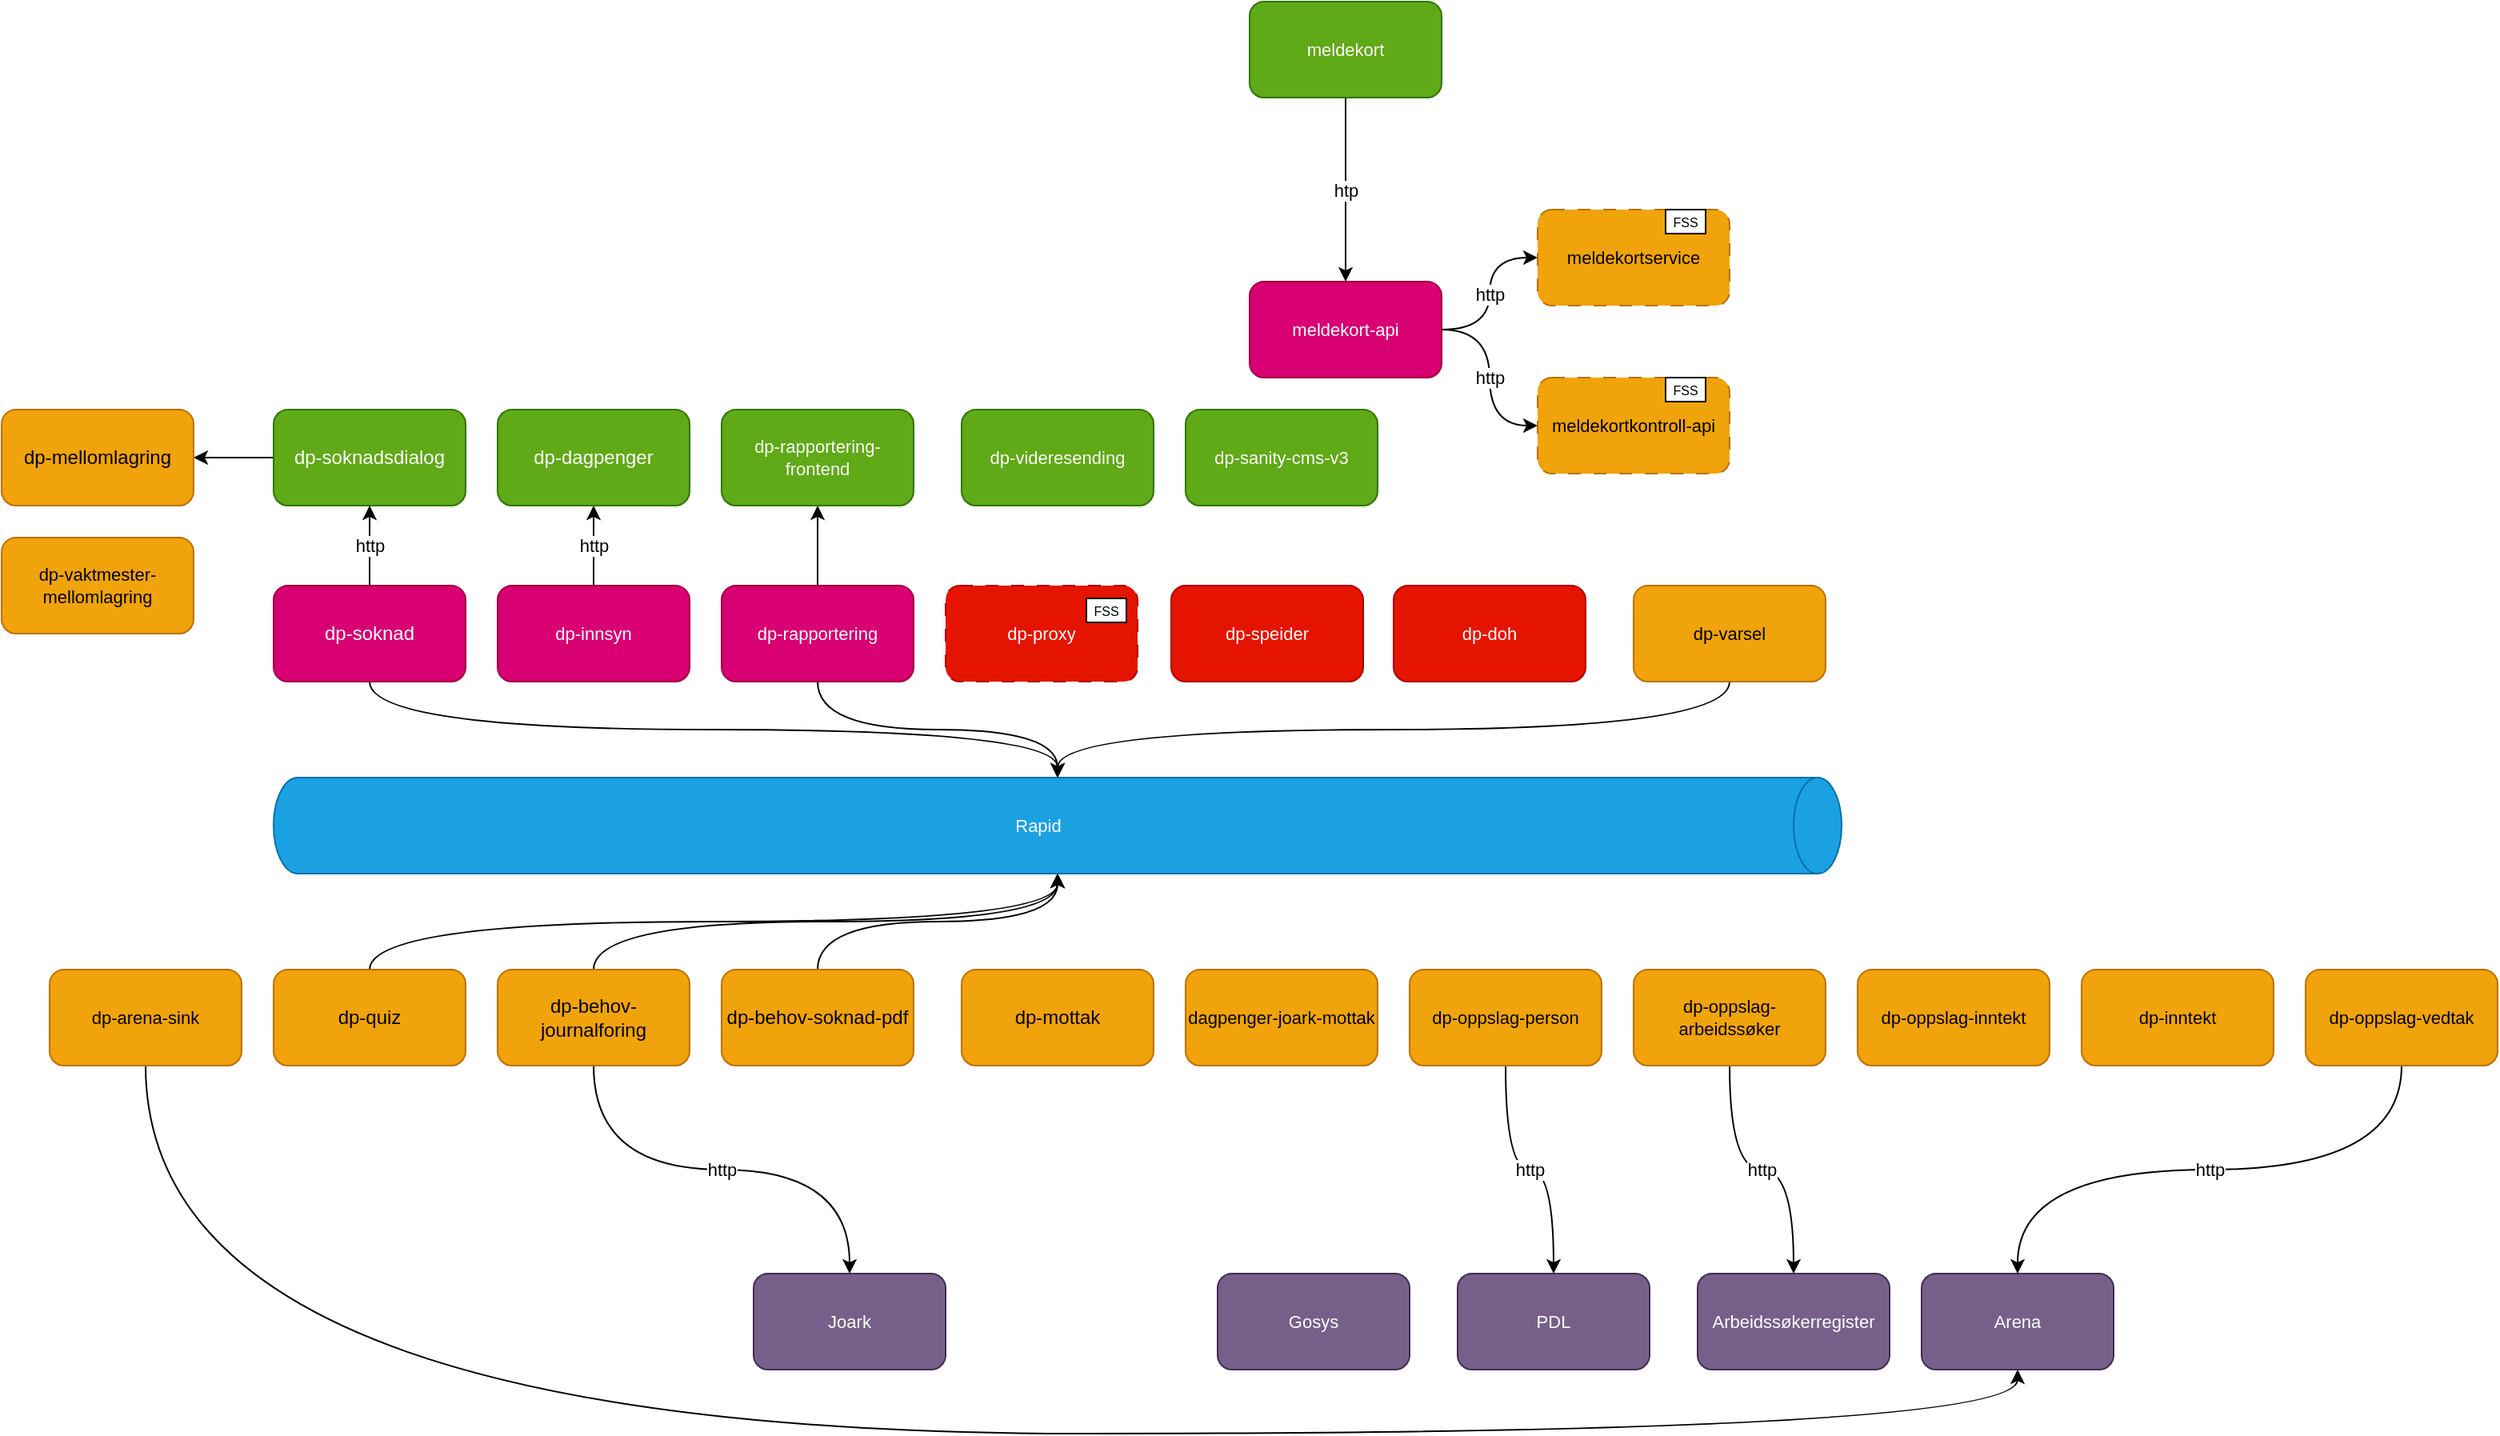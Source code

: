 <mxfile version="20.5.3" type="embed"><diagram id="-Lch-_9MEjzNEEFxBhNr" name="Page-1"><mxGraphModel dx="1672" dy="2272" grid="1" gridSize="10" guides="1" tooltips="1" connect="1" arrows="1" fold="1" page="1" pageScale="1" pageWidth="827" pageHeight="1169" math="0" shadow="0"><root><mxCell id="0"/><mxCell id="1" parent="0"/><mxCell id="21" style="edgeStyle=orthogonalEdgeStyle;shape=connector;curved=1;rounded=1;html=1;entryX=1;entryY=0.5;entryDx=0;entryDy=0;labelBackgroundColor=default;strokeColor=default;fontFamily=Helvetica;fontSize=11;fontColor=default;endArrow=classic;" parent="1" source="2" target="13" edge="1"><mxGeometry relative="1" as="geometry"><Array as="points"><mxPoint x="175" y="50"/><mxPoint x="175" y="50"/></Array></mxGeometry></mxCell><mxCell id="2" value="dp-soknadsdialog" style="rounded=1;whiteSpace=wrap;html=1;fillColor=#60a917;fontColor=#ffffff;strokeColor=#2D7600;" parent="1" vertex="1"><mxGeometry x="200" y="20" width="120" height="60" as="geometry"/></mxCell><mxCell id="16" style="edgeStyle=orthogonalEdgeStyle;shape=connector;curved=1;rounded=1;html=1;labelBackgroundColor=default;strokeColor=default;fontFamily=Helvetica;fontSize=11;fontColor=default;endArrow=classic;" parent="1" source="3" target="15" edge="1"><mxGeometry relative="1" as="geometry"/></mxCell><mxCell id="20" value="http" style="edgeStyle=orthogonalEdgeStyle;shape=connector;curved=1;rounded=1;html=1;entryX=0.5;entryY=1;entryDx=0;entryDy=0;labelBackgroundColor=default;strokeColor=default;fontFamily=Helvetica;fontSize=11;fontColor=default;endArrow=classic;" parent="1" source="3" target="2" edge="1"><mxGeometry relative="1" as="geometry"/></mxCell><mxCell id="3" value="dp-soknad" style="whiteSpace=wrap;html=1;rounded=1;fillColor=#d80073;fontColor=#ffffff;strokeColor=#A50040;" parent="1" vertex="1"><mxGeometry x="200" y="130" width="120" height="60" as="geometry"/></mxCell><mxCell id="17" style="edgeStyle=orthogonalEdgeStyle;shape=connector;curved=1;rounded=1;html=1;entryX=1;entryY=0.5;entryDx=0;entryDy=0;entryPerimeter=0;labelBackgroundColor=default;strokeColor=default;fontFamily=Helvetica;fontSize=11;fontColor=default;endArrow=classic;" parent="1" source="5" target="15" edge="1"><mxGeometry relative="1" as="geometry"/></mxCell><mxCell id="5" value="dp-quiz" style="whiteSpace=wrap;html=1;rounded=1;fillColor=#f0a30a;fontColor=#000000;strokeColor=#BD7000;" parent="1" vertex="1"><mxGeometry x="200" y="370" width="120" height="60" as="geometry"/></mxCell><mxCell id="19" style="edgeStyle=orthogonalEdgeStyle;shape=connector;curved=1;rounded=1;html=1;entryX=1;entryY=0.5;entryDx=0;entryDy=0;entryPerimeter=0;labelBackgroundColor=default;strokeColor=default;fontFamily=Helvetica;fontSize=11;fontColor=default;endArrow=classic;" parent="1" source="7" target="15" edge="1"><mxGeometry relative="1" as="geometry"/></mxCell><mxCell id="7" value="dp-behov-soknad-pdf" style="whiteSpace=wrap;html=1;rounded=1;fillColor=#f0a30a;fontColor=#000000;strokeColor=#BD7000;" parent="1" vertex="1"><mxGeometry x="480" y="370" width="120" height="60" as="geometry"/></mxCell><mxCell id="18" style="edgeStyle=orthogonalEdgeStyle;shape=connector;curved=1;rounded=1;html=1;entryX=1;entryY=0.5;entryDx=0;entryDy=0;entryPerimeter=0;labelBackgroundColor=default;strokeColor=default;fontFamily=Helvetica;fontSize=11;fontColor=default;endArrow=classic;" parent="1" source="12" target="15" edge="1"><mxGeometry relative="1" as="geometry"/></mxCell><mxCell id="26" value="http" style="edgeStyle=orthogonalEdgeStyle;shape=connector;curved=1;rounded=1;html=1;entryX=0.5;entryY=0;entryDx=0;entryDy=0;labelBackgroundColor=default;strokeColor=default;fontFamily=Helvetica;fontSize=11;fontColor=default;endArrow=classic;exitX=0.5;exitY=1;exitDx=0;exitDy=0;" parent="1" source="12" target="25" edge="1"><mxGeometry relative="1" as="geometry"/></mxCell><mxCell id="12" value="dp-behov-journalforing" style="whiteSpace=wrap;html=1;rounded=1;fillColor=#f0a30a;fontColor=#000000;strokeColor=#BD7000;" parent="1" vertex="1"><mxGeometry x="340" y="370" width="120" height="60" as="geometry"/></mxCell><mxCell id="13" value="dp-mellomlagring" style="whiteSpace=wrap;html=1;rounded=1;fillColor=#f0a30a;fontColor=#000000;strokeColor=#BD7000;" parent="1" vertex="1"><mxGeometry x="30" y="20" width="120" height="60" as="geometry"/></mxCell><mxCell id="15" value="Rapid" style="shape=cylinder3;whiteSpace=wrap;html=1;boundedLbl=1;backgroundOutline=1;size=15;fontFamily=Helvetica;fontSize=11;rotation=90;horizontal=0;fillColor=#1ba1e2;strokeColor=#006EAF;fontColor=#ffffff;" parent="1" vertex="1"><mxGeometry x="660" y="-210" width="60" height="980" as="geometry"/></mxCell><mxCell id="22" value="dp-mottak" style="whiteSpace=wrap;html=1;rounded=1;fillColor=#f0a30a;fontColor=#000000;strokeColor=#BD7000;" parent="1" vertex="1"><mxGeometry x="630" y="370" width="120" height="60" as="geometry"/></mxCell><mxCell id="23" value="Arena" style="rounded=1;whiteSpace=wrap;html=1;fontFamily=Helvetica;fontSize=11;fontColor=#ffffff;fillColor=#76608a;strokeColor=#432D57;" parent="1" vertex="1"><mxGeometry x="1230" y="560" width="120" height="60" as="geometry"/></mxCell><mxCell id="24" value="Gosys" style="rounded=1;whiteSpace=wrap;html=1;fontFamily=Helvetica;fontSize=11;fontColor=#ffffff;fillColor=#76608a;strokeColor=#432D57;" parent="1" vertex="1"><mxGeometry x="790" y="560" width="120" height="60" as="geometry"/></mxCell><mxCell id="25" value="Joark" style="rounded=1;whiteSpace=wrap;html=1;fontFamily=Helvetica;fontSize=11;fontColor=#ffffff;fillColor=#76608a;strokeColor=#432D57;" parent="1" vertex="1"><mxGeometry x="500" y="560" width="120" height="60" as="geometry"/></mxCell><mxCell id="27" value="dagpenger-joark-mottak" style="rounded=1;whiteSpace=wrap;html=1;fontFamily=Helvetica;fontSize=11;fontColor=#000000;fillColor=#f0a30a;strokeColor=#BD7000;" parent="1" vertex="1"><mxGeometry x="770" y="370" width="120" height="60" as="geometry"/></mxCell><mxCell id="30" value="http" style="edgeStyle=orthogonalEdgeStyle;shape=connector;curved=1;rounded=1;html=1;entryX=0.5;entryY=0;entryDx=0;entryDy=0;labelBackgroundColor=default;strokeColor=default;fontFamily=Helvetica;fontSize=11;fontColor=default;endArrow=classic;" parent="1" source="28" target="29" edge="1"><mxGeometry relative="1" as="geometry"/></mxCell><mxCell id="28" value="dp-oppslag-person" style="rounded=1;whiteSpace=wrap;html=1;fontFamily=Helvetica;fontSize=11;fontColor=#000000;fillColor=#f0a30a;strokeColor=#BD7000;" parent="1" vertex="1"><mxGeometry x="910" y="370" width="120" height="60" as="geometry"/></mxCell><mxCell id="29" value="PDL" style="rounded=1;whiteSpace=wrap;html=1;fontFamily=Helvetica;fontSize=11;fontColor=#ffffff;fillColor=#76608a;strokeColor=#432D57;" parent="1" vertex="1"><mxGeometry x="940" y="560" width="120" height="60" as="geometry"/></mxCell><mxCell id="33" value="http" style="edgeStyle=orthogonalEdgeStyle;shape=connector;curved=1;rounded=1;html=1;entryX=0.5;entryY=0;entryDx=0;entryDy=0;labelBackgroundColor=default;strokeColor=default;fontFamily=Helvetica;fontSize=11;fontColor=default;endArrow=classic;" parent="1" source="31" target="32" edge="1"><mxGeometry relative="1" as="geometry"/></mxCell><mxCell id="31" value="dp-oppslag-arbeidssøker" style="rounded=1;whiteSpace=wrap;html=1;fontFamily=Helvetica;fontSize=11;fontColor=#000000;fillColor=#f0a30a;strokeColor=#BD7000;" parent="1" vertex="1"><mxGeometry x="1050" y="370" width="120" height="60" as="geometry"/></mxCell><mxCell id="32" value="Arbeidssøkerregister" style="rounded=1;whiteSpace=wrap;html=1;fontFamily=Helvetica;fontSize=11;fontColor=#ffffff;fillColor=#76608a;strokeColor=#432D57;" parent="1" vertex="1"><mxGeometry x="1090" y="560" width="120" height="60" as="geometry"/></mxCell><mxCell id="34" value="dp-oppslag-inntekt" style="rounded=1;whiteSpace=wrap;html=1;fontFamily=Helvetica;fontSize=11;fontColor=#000000;fillColor=#f0a30a;strokeColor=#BD7000;" parent="1" vertex="1"><mxGeometry x="1190" y="370" width="120" height="60" as="geometry"/></mxCell><mxCell id="35" value="dp-inntekt" style="whiteSpace=wrap;html=1;fontSize=11;rounded=1;fillColor=#f0a30a;fontColor=#000000;strokeColor=#BD7000;" parent="1" vertex="1"><mxGeometry x="1330" y="370" width="120" height="60" as="geometry"/></mxCell><mxCell id="38" value="http" style="edgeStyle=orthogonalEdgeStyle;shape=connector;curved=1;rounded=1;html=1;entryX=0.5;entryY=0;entryDx=0;entryDy=0;labelBackgroundColor=default;strokeColor=default;fontFamily=Helvetica;fontSize=11;fontColor=default;endArrow=classic;exitX=0.5;exitY=1;exitDx=0;exitDy=0;" parent="1" source="37" target="23" edge="1"><mxGeometry relative="1" as="geometry"/></mxCell><mxCell id="37" value="dp-oppslag-vedtak" style="whiteSpace=wrap;html=1;fontSize=11;rounded=1;fillColor=#f0a30a;fontColor=#000000;strokeColor=#BD7000;" parent="1" vertex="1"><mxGeometry x="1470" y="370" width="120" height="60" as="geometry"/></mxCell><mxCell id="42" value="http" style="edgeStyle=orthogonalEdgeStyle;shape=connector;curved=1;rounded=1;html=1;entryX=0.5;entryY=1;entryDx=0;entryDy=0;labelBackgroundColor=default;strokeColor=default;fontFamily=Helvetica;fontSize=11;fontColor=default;endArrow=classic;" parent="1" source="39" target="40" edge="1"><mxGeometry relative="1" as="geometry"/></mxCell><mxCell id="39" value="dp-innsyn" style="whiteSpace=wrap;html=1;fontSize=11;rounded=1;fillColor=#d80073;fontColor=#ffffff;strokeColor=#A50040;" parent="1" vertex="1"><mxGeometry x="340" y="130" width="120" height="60" as="geometry"/></mxCell><mxCell id="40" value="dp-dagpenger" style="whiteSpace=wrap;html=1;rounded=1;fillColor=#60a917;fontColor=#ffffff;strokeColor=#2D7600;" parent="1" vertex="1"><mxGeometry x="340" y="20" width="120" height="60" as="geometry"/></mxCell><mxCell id="45" value="" style="edgeStyle=orthogonalEdgeStyle;shape=connector;curved=1;rounded=1;html=1;labelBackgroundColor=default;strokeColor=default;fontFamily=Helvetica;fontSize=11;fontColor=default;endArrow=classic;" parent="1" source="43" target="44" edge="1"><mxGeometry relative="1" as="geometry"/></mxCell><mxCell id="46" style="edgeStyle=orthogonalEdgeStyle;shape=connector;curved=1;rounded=1;html=1;entryX=0;entryY=0.5;entryDx=0;entryDy=0;entryPerimeter=0;labelBackgroundColor=default;strokeColor=default;fontFamily=Helvetica;fontSize=11;fontColor=default;endArrow=classic;" parent="1" source="43" target="15" edge="1"><mxGeometry relative="1" as="geometry"/></mxCell><mxCell id="43" value="dp-rapportering" style="whiteSpace=wrap;html=1;fontSize=11;rounded=1;fillColor=#d80073;fontColor=#ffffff;strokeColor=#A50040;" parent="1" vertex="1"><mxGeometry x="480" y="130" width="120" height="60" as="geometry"/></mxCell><mxCell id="44" value="dp-rapportering-frontend" style="whiteSpace=wrap;html=1;fontSize=11;rounded=1;fillColor=#60a917;fontColor=#ffffff;strokeColor=#2D7600;" parent="1" vertex="1"><mxGeometry x="480" y="20" width="120" height="60" as="geometry"/></mxCell><mxCell id="57" value="http" style="edgeStyle=orthogonalEdgeStyle;shape=connector;curved=1;rounded=1;html=1;labelBackgroundColor=default;strokeColor=default;fontFamily=Helvetica;fontSize=11;fontColor=default;endArrow=classic;entryX=0;entryY=0.5;entryDx=0;entryDy=0;" parent="1" source="47" target="49" edge="1"><mxGeometry relative="1" as="geometry"/></mxCell><mxCell id="47" value="meldekort-api" style="whiteSpace=wrap;html=1;fontSize=11;rounded=1;fillColor=#d80073;fontColor=#ffffff;strokeColor=#A50040;" parent="1" vertex="1"><mxGeometry x="810" y="-60" width="120" height="60" as="geometry"/></mxCell><mxCell id="55" value="htp" style="edgeStyle=orthogonalEdgeStyle;shape=connector;curved=1;rounded=1;html=1;entryX=0.5;entryY=0;entryDx=0;entryDy=0;labelBackgroundColor=default;strokeColor=default;fontFamily=Helvetica;fontSize=11;fontColor=default;endArrow=classic;" parent="1" source="48" target="47" edge="1"><mxGeometry relative="1" as="geometry"/></mxCell><mxCell id="48" value="meldekort" style="whiteSpace=wrap;html=1;fontSize=11;rounded=1;fillColor=#60a917;fontColor=#ffffff;strokeColor=#2D7600;" parent="1" vertex="1"><mxGeometry x="810" y="-235" width="120" height="60" as="geometry"/></mxCell><mxCell id="58" value="http" style="edgeStyle=orthogonalEdgeStyle;shape=connector;curved=1;rounded=1;html=1;entryX=0;entryY=0.5;entryDx=0;entryDy=0;labelBackgroundColor=default;strokeColor=default;fontFamily=Helvetica;fontSize=11;fontColor=default;endArrow=classic;exitX=1;exitY=0.5;exitDx=0;exitDy=0;" parent="1" source="47" target="50" edge="1"><mxGeometry relative="1" as="geometry"/></mxCell><mxCell id="49" value="meldekortservice" style="whiteSpace=wrap;html=1;fontSize=11;rounded=1;dashed=1;dashPattern=8 8;fillColor=#f0a30a;fontColor=#000000;strokeColor=#BD7000;" parent="1" vertex="1"><mxGeometry x="990" y="-105" width="120" height="60" as="geometry"/></mxCell><mxCell id="50" value="meldekortkontroll-api" style="whiteSpace=wrap;html=1;fontSize=11;rounded=1;dashed=1;dashPattern=8 8;fillColor=#f0a30a;fontColor=#000000;strokeColor=#BD7000;" parent="1" vertex="1"><mxGeometry x="990" width="120" height="60" as="geometry"/></mxCell><mxCell id="51" value="dp-proxy" style="whiteSpace=wrap;html=1;fontSize=11;rounded=1;dashed=1;dashPattern=8 8;fillColor=#e51400;fontColor=#ffffff;strokeColor=#B20000;" parent="1" vertex="1"><mxGeometry x="620" y="130" width="120" height="60" as="geometry"/></mxCell><mxCell id="52" value="dp-speider" style="whiteSpace=wrap;html=1;fontSize=11;rounded=1;fillColor=#e51400;fontColor=#ffffff;strokeColor=#B20000;" parent="1" vertex="1"><mxGeometry x="761" y="130" width="120" height="60" as="geometry"/></mxCell><mxCell id="53" value="dp-doh" style="whiteSpace=wrap;html=1;fontSize=11;rounded=1;fillColor=#e51400;fontColor=#ffffff;strokeColor=#B20000;" parent="1" vertex="1"><mxGeometry x="900" y="130" width="120" height="60" as="geometry"/></mxCell><mxCell id="54" value="dp-vaktmester-mellomlagring" style="whiteSpace=wrap;html=1;fontSize=11;rounded=1;fillColor=#f0a30a;fontColor=#000000;strokeColor=#BD7000;" parent="1" vertex="1"><mxGeometry x="30" y="100" width="120" height="60" as="geometry"/></mxCell><mxCell id="59" value="dp-videresending" style="whiteSpace=wrap;html=1;fontSize=11;rounded=1;fillColor=#60a917;fontColor=#ffffff;strokeColor=#2D7600;" parent="1" vertex="1"><mxGeometry x="630" y="20" width="120" height="60" as="geometry"/></mxCell><mxCell id="64" style="edgeStyle=orthogonalEdgeStyle;shape=connector;curved=1;rounded=1;html=1;labelBackgroundColor=default;strokeColor=default;fontFamily=Helvetica;fontSize=11;fontColor=default;endArrow=classic;" parent="1" source="60" target="15" edge="1"><mxGeometry relative="1" as="geometry"/></mxCell><mxCell id="60" value="dp-varsel" style="whiteSpace=wrap;html=1;fontSize=11;rounded=1;fillColor=#f0a30a;fontColor=#000000;strokeColor=#BD7000;" parent="1" vertex="1"><mxGeometry x="1050" y="130" width="120" height="60" as="geometry"/></mxCell><mxCell id="61" value="dp-sanity-cms-v3" style="whiteSpace=wrap;html=1;fontSize=11;rounded=1;fillColor=#60a917;fontColor=#ffffff;strokeColor=#2D7600;" parent="1" vertex="1"><mxGeometry x="770" y="20" width="120" height="60" as="geometry"/></mxCell><mxCell id="63" style="edgeStyle=orthogonalEdgeStyle;shape=connector;curved=1;rounded=1;html=1;entryX=0.5;entryY=1;entryDx=0;entryDy=0;labelBackgroundColor=default;strokeColor=default;fontFamily=Helvetica;fontSize=11;fontColor=default;endArrow=classic;exitX=0.5;exitY=1;exitDx=0;exitDy=0;" parent="1" source="62" target="23" edge="1"><mxGeometry relative="1" as="geometry"><Array as="points"><mxPoint x="120" y="660"/><mxPoint x="1290" y="660"/></Array></mxGeometry></mxCell><mxCell id="62" value="dp-arena-sink" style="whiteSpace=wrap;html=1;fontSize=11;rounded=1;fillColor=#f0a30a;fontColor=#000000;strokeColor=#BD7000;" parent="1" vertex="1"><mxGeometry x="60" y="370" width="120" height="60" as="geometry"/></mxCell><mxCell id="65" value="FSS" style="rounded=0;whiteSpace=wrap;html=1;fontFamily=Helvetica;fontSize=8;" parent="1" vertex="1"><mxGeometry x="1070" y="-105" width="25" height="15" as="geometry"/></mxCell><mxCell id="66" value="FSS" style="rounded=0;whiteSpace=wrap;html=1;fontFamily=Helvetica;fontSize=8;" parent="1" vertex="1"><mxGeometry x="1070" width="25" height="15" as="geometry"/></mxCell><mxCell id="67" value="FSS" style="rounded=0;whiteSpace=wrap;html=1;fontFamily=Helvetica;fontSize=8;" parent="1" vertex="1"><mxGeometry x="708" y="138" width="25" height="15" as="geometry"/></mxCell></root></mxGraphModel></diagram></mxfile>